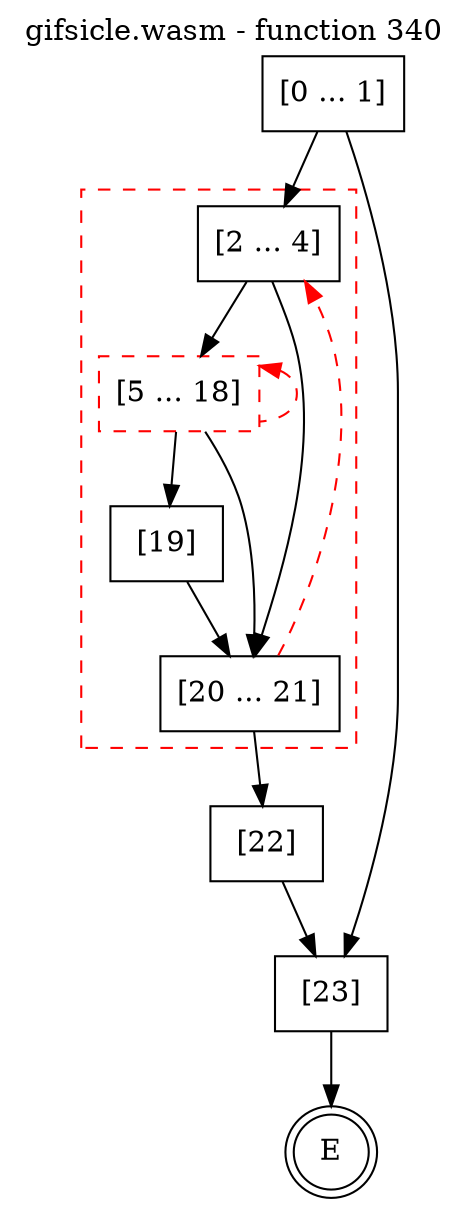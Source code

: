 digraph finite_state_machine {
    label = "gifsicle.wasm - function 340"
    labelloc =  t
    labelfontsize = 16
    labelfontcolor = black
    labelfontname = "Helvetica"
    node [shape = doublecircle]; E ;
    node [shape = box];
    node [shape=box, color=black, style=solid] 0[label="[0 ... 1]"]
    subgraph cluster_2{
    label = "";
    style = dashed color = red;
    node [shape=box, color=black, style=solid] 2[label="[2 ... 4]"]
    node [shape=box, color=red, style=dashed] 5[label="[5 ... 18]"]
    node [shape=box, color=black, style=solid] 19[label="[19]"]
    node [shape=box, color=black, style=solid] 20[label="[20 ... 21]"]
    }
    node [shape=box, color=black, style=solid] 22[label="[22]"]
    node [shape=box, color=black, style=solid] 23[label="[23]"]
    0 -> 2;
    0 -> 23;
    2 -> 5;
    2 -> 20;
    5 -> 19;
    5 -> 20;
    5 -> 5[style="dashed" color="red" dir=back];
    19 -> 20;
    20 -> 2[style="dashed" color="red"];
    20 -> 22;
    22 -> 23;
    23 -> E;
}
